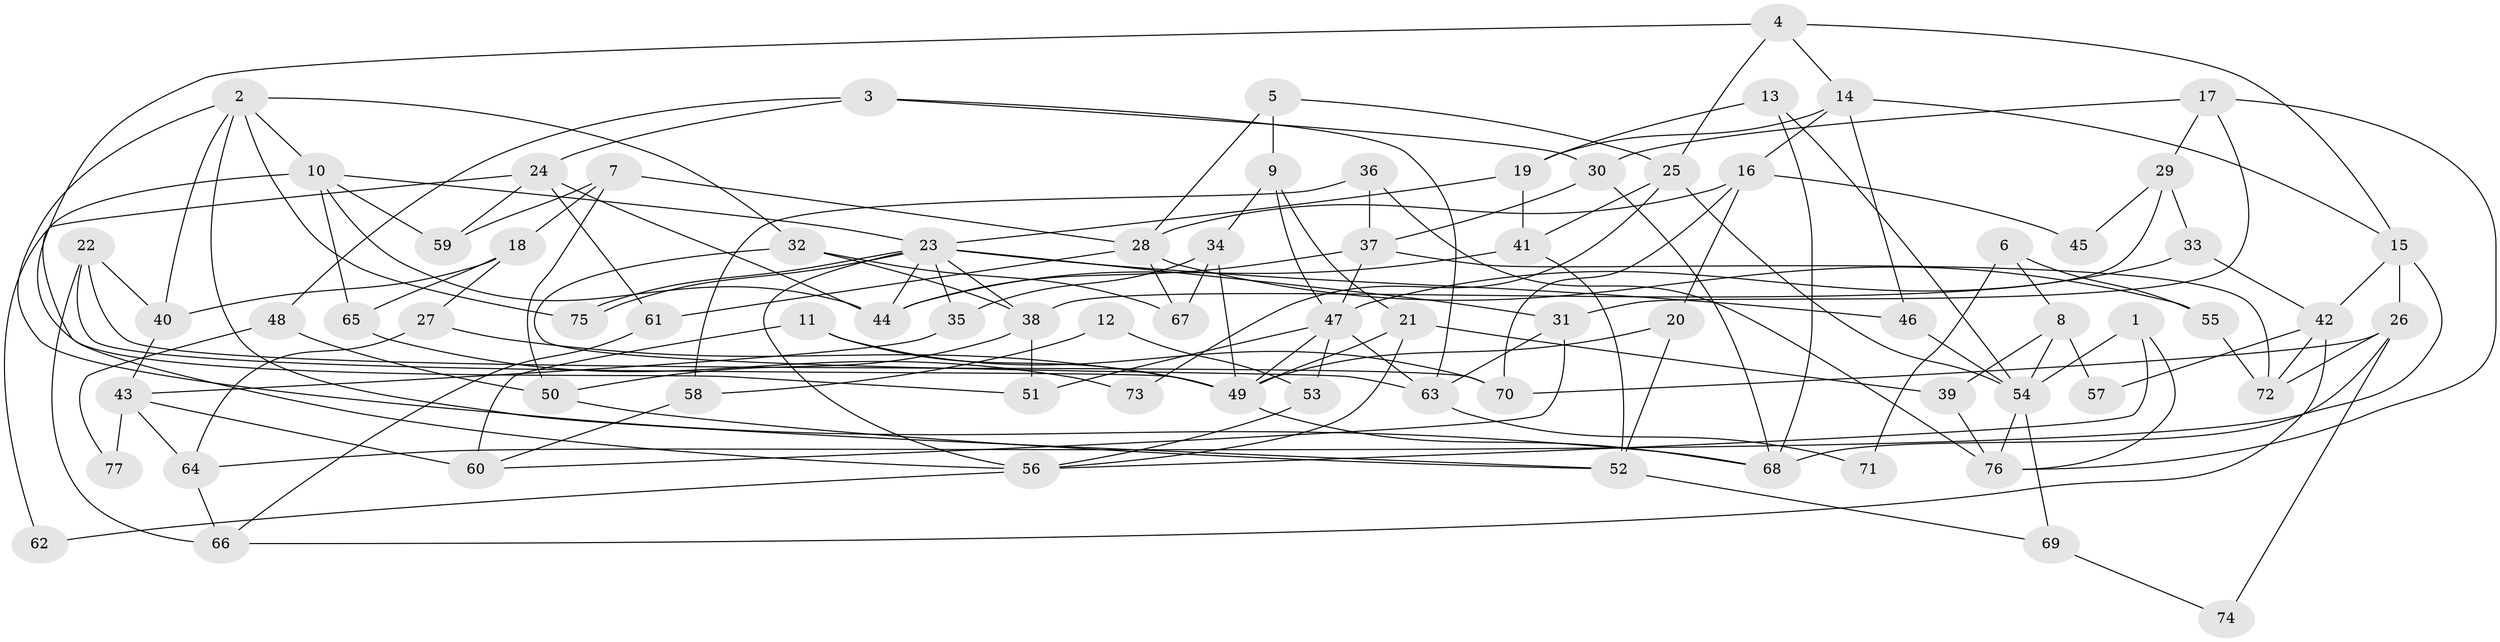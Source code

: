 // Generated by graph-tools (version 1.1) at 2025/50/03/09/25 03:50:06]
// undirected, 77 vertices, 154 edges
graph export_dot {
graph [start="1"]
  node [color=gray90,style=filled];
  1;
  2;
  3;
  4;
  5;
  6;
  7;
  8;
  9;
  10;
  11;
  12;
  13;
  14;
  15;
  16;
  17;
  18;
  19;
  20;
  21;
  22;
  23;
  24;
  25;
  26;
  27;
  28;
  29;
  30;
  31;
  32;
  33;
  34;
  35;
  36;
  37;
  38;
  39;
  40;
  41;
  42;
  43;
  44;
  45;
  46;
  47;
  48;
  49;
  50;
  51;
  52;
  53;
  54;
  55;
  56;
  57;
  58;
  59;
  60;
  61;
  62;
  63;
  64;
  65;
  66;
  67;
  68;
  69;
  70;
  71;
  72;
  73;
  74;
  75;
  76;
  77;
  1 -- 56;
  1 -- 54;
  1 -- 76;
  2 -- 68;
  2 -- 10;
  2 -- 32;
  2 -- 40;
  2 -- 52;
  2 -- 75;
  3 -- 30;
  3 -- 63;
  3 -- 24;
  3 -- 48;
  4 -- 14;
  4 -- 15;
  4 -- 25;
  4 -- 51;
  5 -- 28;
  5 -- 25;
  5 -- 9;
  6 -- 55;
  6 -- 8;
  6 -- 71;
  7 -- 59;
  7 -- 50;
  7 -- 18;
  7 -- 28;
  8 -- 54;
  8 -- 39;
  8 -- 57;
  9 -- 47;
  9 -- 21;
  9 -- 34;
  10 -- 56;
  10 -- 23;
  10 -- 44;
  10 -- 59;
  10 -- 65;
  11 -- 60;
  11 -- 49;
  11 -- 70;
  12 -- 58;
  12 -- 53;
  13 -- 68;
  13 -- 54;
  13 -- 19;
  14 -- 15;
  14 -- 19;
  14 -- 16;
  14 -- 46;
  15 -- 26;
  15 -- 64;
  15 -- 42;
  16 -- 70;
  16 -- 20;
  16 -- 28;
  16 -- 45;
  17 -- 30;
  17 -- 76;
  17 -- 29;
  17 -- 31;
  18 -- 40;
  18 -- 27;
  18 -- 65;
  19 -- 23;
  19 -- 41;
  20 -- 52;
  20 -- 49;
  21 -- 49;
  21 -- 39;
  21 -- 56;
  22 -- 66;
  22 -- 49;
  22 -- 40;
  22 -- 70;
  23 -- 31;
  23 -- 75;
  23 -- 75;
  23 -- 35;
  23 -- 38;
  23 -- 44;
  23 -- 46;
  23 -- 56;
  24 -- 44;
  24 -- 59;
  24 -- 61;
  24 -- 62;
  25 -- 41;
  25 -- 54;
  25 -- 73;
  26 -- 70;
  26 -- 72;
  26 -- 68;
  26 -- 74;
  27 -- 64;
  27 -- 49;
  28 -- 55;
  28 -- 61;
  28 -- 67;
  29 -- 38;
  29 -- 33;
  29 -- 45;
  30 -- 68;
  30 -- 37;
  31 -- 63;
  31 -- 60;
  32 -- 67;
  32 -- 38;
  32 -- 63;
  33 -- 47;
  33 -- 42;
  34 -- 49;
  34 -- 35;
  34 -- 67;
  35 -- 43;
  36 -- 76;
  36 -- 37;
  36 -- 58;
  37 -- 47;
  37 -- 44;
  37 -- 72;
  38 -- 50;
  38 -- 51;
  39 -- 76;
  40 -- 43;
  41 -- 44;
  41 -- 52;
  42 -- 57;
  42 -- 66;
  42 -- 72;
  43 -- 60;
  43 -- 64;
  43 -- 77;
  46 -- 54;
  47 -- 49;
  47 -- 51;
  47 -- 53;
  47 -- 63;
  48 -- 50;
  48 -- 77;
  49 -- 68;
  50 -- 52;
  52 -- 69;
  53 -- 56;
  54 -- 69;
  54 -- 76;
  55 -- 72;
  56 -- 62;
  58 -- 60;
  61 -- 66;
  63 -- 71;
  64 -- 66;
  65 -- 73;
  69 -- 74;
}
